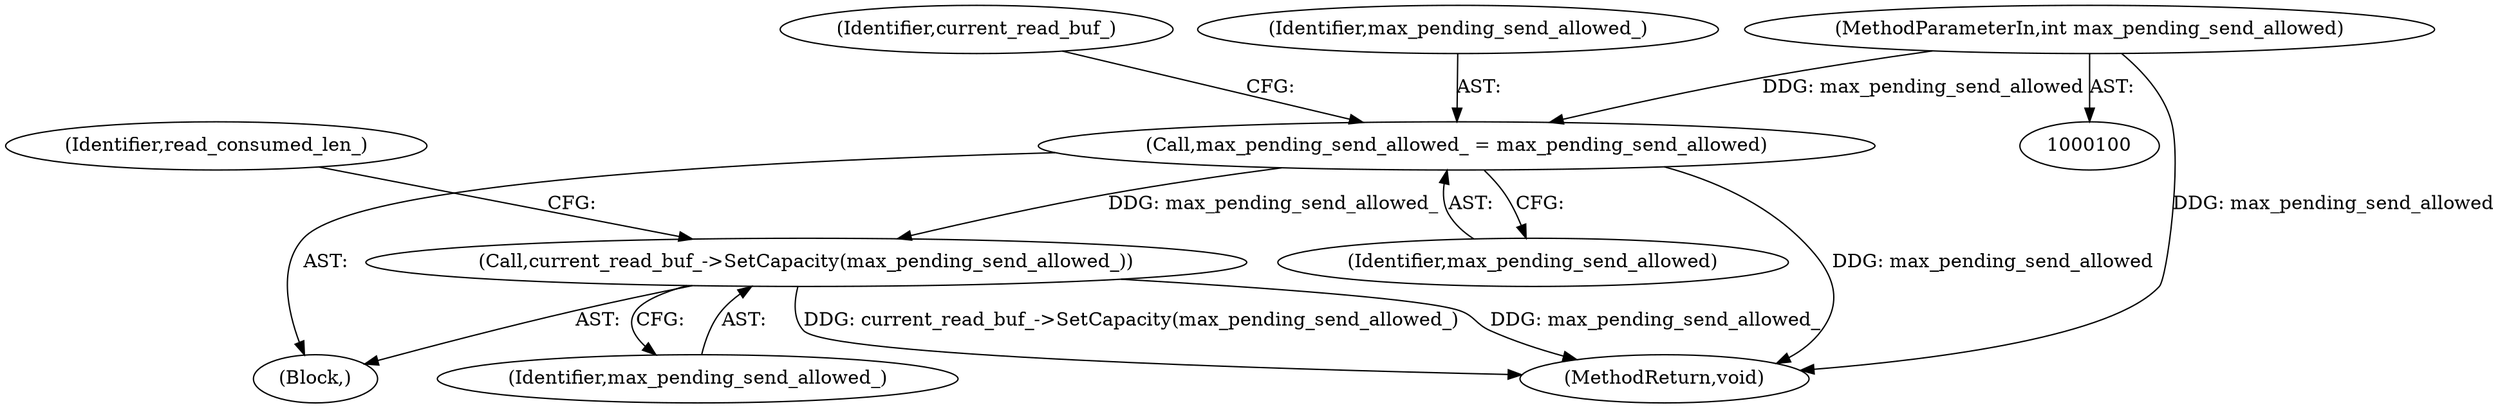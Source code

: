 digraph "0_Chrome_511d0a0a31a54e0cc0f15cb1b977dc9f9b20f0d3_0@API" {
"1000108" [label="(Call,max_pending_send_allowed_ = max_pending_send_allowed)"];
"1000102" [label="(MethodParameterIn,int max_pending_send_allowed)"];
"1000115" [label="(Call,current_read_buf_->SetCapacity(max_pending_send_allowed_))"];
"1000103" [label="(Block,)"];
"1000110" [label="(Identifier,max_pending_send_allowed)"];
"1000150" [label="(MethodReturn,void)"];
"1000115" [label="(Call,current_read_buf_->SetCapacity(max_pending_send_allowed_))"];
"1000116" [label="(Identifier,max_pending_send_allowed_)"];
"1000108" [label="(Call,max_pending_send_allowed_ = max_pending_send_allowed)"];
"1000112" [label="(Identifier,current_read_buf_)"];
"1000109" [label="(Identifier,max_pending_send_allowed_)"];
"1000102" [label="(MethodParameterIn,int max_pending_send_allowed)"];
"1000118" [label="(Identifier,read_consumed_len_)"];
"1000108" -> "1000103"  [label="AST: "];
"1000108" -> "1000110"  [label="CFG: "];
"1000109" -> "1000108"  [label="AST: "];
"1000110" -> "1000108"  [label="AST: "];
"1000112" -> "1000108"  [label="CFG: "];
"1000108" -> "1000150"  [label="DDG: max_pending_send_allowed"];
"1000102" -> "1000108"  [label="DDG: max_pending_send_allowed"];
"1000108" -> "1000115"  [label="DDG: max_pending_send_allowed_"];
"1000102" -> "1000100"  [label="AST: "];
"1000102" -> "1000150"  [label="DDG: max_pending_send_allowed"];
"1000115" -> "1000103"  [label="AST: "];
"1000115" -> "1000116"  [label="CFG: "];
"1000116" -> "1000115"  [label="AST: "];
"1000118" -> "1000115"  [label="CFG: "];
"1000115" -> "1000150"  [label="DDG: current_read_buf_->SetCapacity(max_pending_send_allowed_)"];
"1000115" -> "1000150"  [label="DDG: max_pending_send_allowed_"];
}
